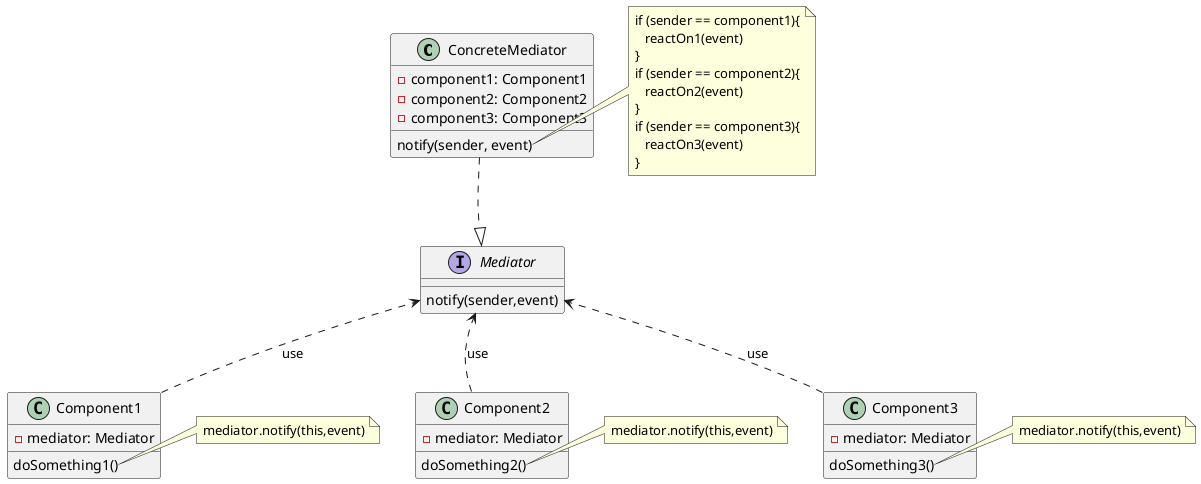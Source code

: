 @startuml
'https://plantuml.com/class-diagram

together {
    class ConcreteMediator {
        -component1: Component1
        -component2: Component2
        -component3: Component3
        notify(sender, event)
    }
    note right of ConcreteMediator::notify
    if (sender == component1){
       reactOn1(event)
    }
    if (sender == component2){
       reactOn2(event)
    }
    if (sender == component3){
       reactOn3(event)
    }
    end note
    interface Mediator {
        notify(sender,event)
    }
    ConcreteMediator ..|> Mediator

}

together {
    class Component1 {
        -mediator: Mediator
        doSomething1()
    }
    note right of Component1::doSomething1
        mediator.notify(this,event)
    end note

    class Component2 {
        -mediator: Mediator
        doSomething2()
    }
    note right of Component2::doSomething2
        mediator.notify(this,event)
    end note

    class Component3 {
        -mediator: Mediator
        doSomething3()
    }
    note right of Component3::doSomething3
        mediator.notify(this,event)
    end note
}


Component1 ..>  Mediator: use
Component2 ..>  Mediator: use
Component3 ..>  Mediator: use

ConcreteMediator -[hidden]- Mediator
Mediator -[hidden]- Component1
Mediator -[hidden]- Component2
Mediator -[hidden]- Component3
@enduml
